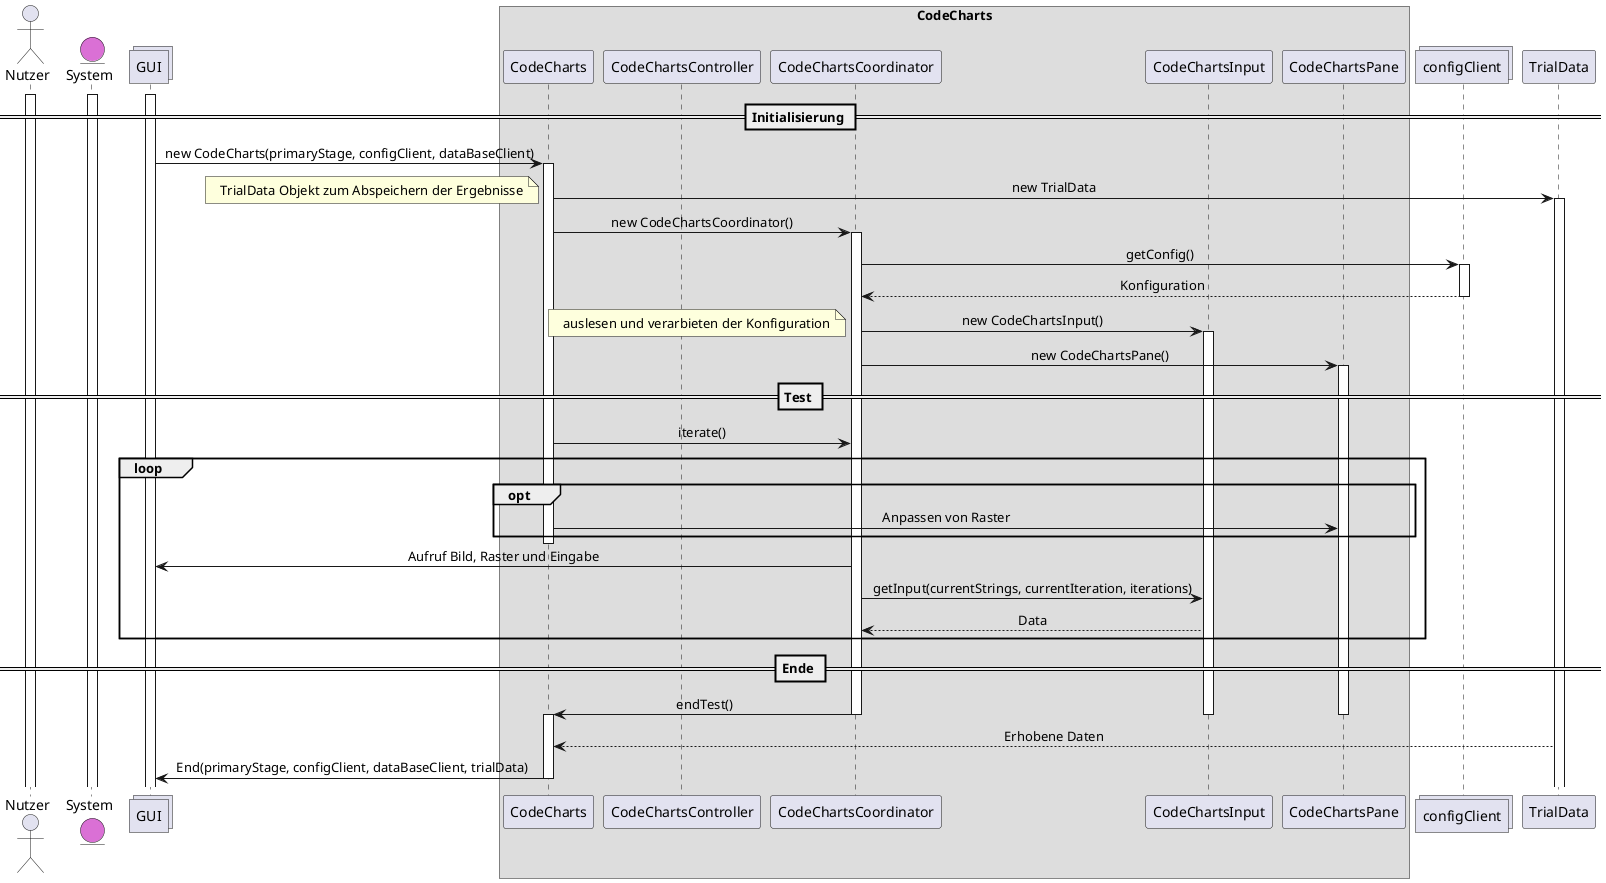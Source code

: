 @startuml codecharts
skinparam defaultTextAlignment center

actor       Nutzer          as n
entity      System          as s    #DA70D5
collections GUI             as g

box CodeCharts

participant CodeCharts              as cc
participant CodeChartsController    as ct
participant CodeChartsCoordinator   as co
participant CodeChartsInput         as ci
participant CodeChartsPane          as cp
end box

collections configClient            as c
participant TrialData               as td

activate n
activate s
activate g

== Initialisierung ==
g -> cc : new CodeCharts(primaryStage, configClient, dataBaseClient)
activate cc
cc -> td : new TrialData
activate td
note left: TrialData Objekt zum Abspeichern der Ergebnisse
cc -> co : new CodeChartsCoordinator()
activate co
co -> c : getConfig()
activate c
c --> co : Konfiguration
deactivate c
co -> ci : new CodeChartsInput()
activate ci
note left : auslesen und verarbieten der Konfiguration
co -> cp : new CodeChartsPane()
activate cp

== Test ==
cc -> co : iterate()
loop
    opt
        cc -> cp : Anpassen von Raster
    end
    deactivate cc
    activate co
    co -> g : Aufruf Bild, Raster und Eingabe
    co -> ci : getInput(currentStrings, currentIteration, iterations)
    ci --> co : Data
end

== Ende == 
co -> cc : endTest()
deactivate co
deactivate cp
deactivate ci
activate cc
td --> cc : Erhobene Daten
cc -> g : End(primaryStage, configClient, dataBaseClient, trialData)
deactivate cc

@enduml
